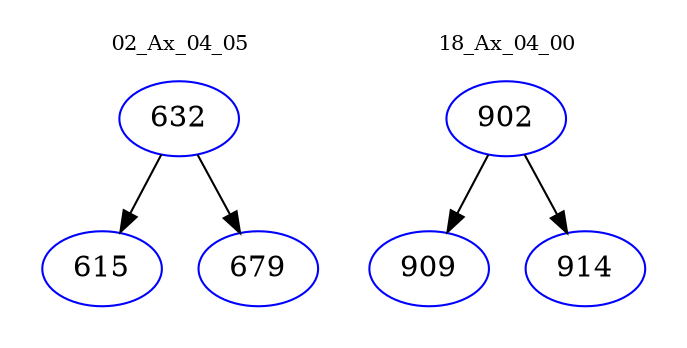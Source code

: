 digraph{
subgraph cluster_0 {
color = white
label = "02_Ax_04_05";
fontsize=10;
T0_632 [label="632", color="blue"]
T0_632 -> T0_615 [color="black"]
T0_615 [label="615", color="blue"]
T0_632 -> T0_679 [color="black"]
T0_679 [label="679", color="blue"]
}
subgraph cluster_1 {
color = white
label = "18_Ax_04_00";
fontsize=10;
T1_902 [label="902", color="blue"]
T1_902 -> T1_909 [color="black"]
T1_909 [label="909", color="blue"]
T1_902 -> T1_914 [color="black"]
T1_914 [label="914", color="blue"]
}
}

